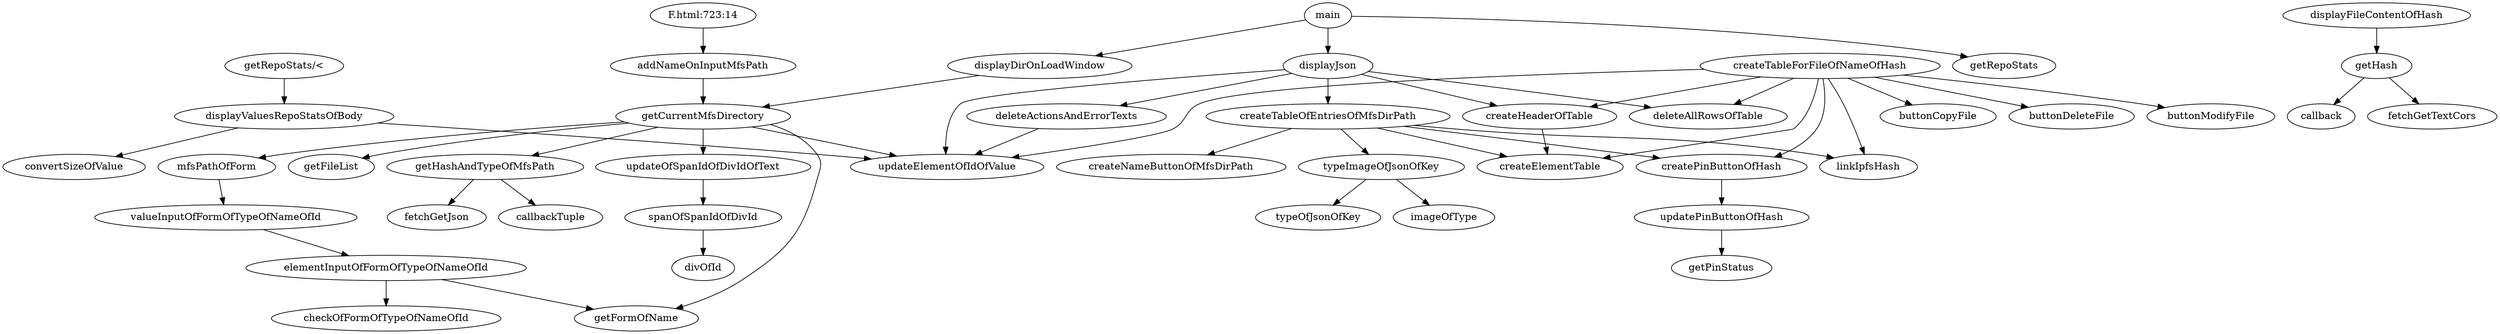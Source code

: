 digraph dgn {
"addNameOnInputMfsPath" -> "getCurrentMfsDirectory"
"createHeaderOfTable" -> "createElementTable"
"createPinButtonOfHash" -> "updatePinButtonOfHash"
"createTableForFileOfNameOfHash" -> "buttonCopyFile"
"createTableForFileOfNameOfHash" -> "buttonDeleteFile"
"createTableForFileOfNameOfHash" -> "buttonModifyFile"
"createTableForFileOfNameOfHash" -> "createElementTable"
"createTableForFileOfNameOfHash" -> "createHeaderOfTable"
"createTableForFileOfNameOfHash" -> "createPinButtonOfHash"
"createTableForFileOfNameOfHash" -> "deleteAllRowsOfTable"
"createTableForFileOfNameOfHash" -> "linkIpfsHash"
"createTableForFileOfNameOfHash" -> "updateElementOfIdOfValue"
"createTableOfEntriesOfMfsDirPath" -> "createElementTable"
"createTableOfEntriesOfMfsDirPath" -> "createNameButtonOfMfsDirPath"
"createTableOfEntriesOfMfsDirPath" -> "createPinButtonOfHash"
"createTableOfEntriesOfMfsDirPath" -> "linkIpfsHash"
"createTableOfEntriesOfMfsDirPath" -> "typeImageOfJsonOfKey"
"deleteActionsAndErrorTexts" -> "updateElementOfIdOfValue"
"displayDirOnLoadWindow" -> "getCurrentMfsDirectory"
"displayFileContentOfHash" -> "getHash"
"displayJson" -> "createHeaderOfTable"
"displayJson" -> "createTableOfEntriesOfMfsDirPath"
"displayJson" -> "deleteActionsAndErrorTexts"
"displayJson" -> "deleteAllRowsOfTable"
"displayJson" -> "updateElementOfIdOfValue"
"displayValuesRepoStatsOfBody" -> "convertSizeOfValue"
"displayValuesRepoStatsOfBody" -> "updateElementOfIdOfValue"
"elementInputOfFormOfTypeOfNameOfId" -> "checkOfFormOfTypeOfNameOfId"
"elementInputOfFormOfTypeOfNameOfId" -> "getFormOfName"
"F.html:723:14" -> "addNameOnInputMfsPath"
"getCurrentMfsDirectory" -> "getFileList"
"getCurrentMfsDirectory" -> "getFormOfName"
"getCurrentMfsDirectory" -> "getHashAndTypeOfMfsPath"
"getCurrentMfsDirectory" -> "mfsPathOfForm"
"getCurrentMfsDirectory" -> "updateElementOfIdOfValue"
"getCurrentMfsDirectory" -> "updateOfSpanIdOfDivIdOfText"
"getHashAndTypeOfMfsPath" -> "callbackTuple"
"getHashAndTypeOfMfsPath" -> "fetchGetJson"
"getHash" -> "callback"
"getHash" -> "fetchGetTextCors"
"getRepoStats/<" -> "displayValuesRepoStatsOfBody"
"main" -> "displayDirOnLoadWindow"
"main" -> "displayJson"
"main" -> "getRepoStats"
"mfsPathOfForm" -> "valueInputOfFormOfTypeOfNameOfId"
"spanOfSpanIdOfDivId" -> "divOfId"
"typeImageOfJsonOfKey" -> "imageOfType"
"typeImageOfJsonOfKey" -> "typeOfJsonOfKey"
"updateOfSpanIdOfDivIdOfText" -> "spanOfSpanIdOfDivId"
"updatePinButtonOfHash" -> "getPinStatus"
"valueInputOfFormOfTypeOfNameOfId" -> "elementInputOfFormOfTypeOfNameOfId"
}
